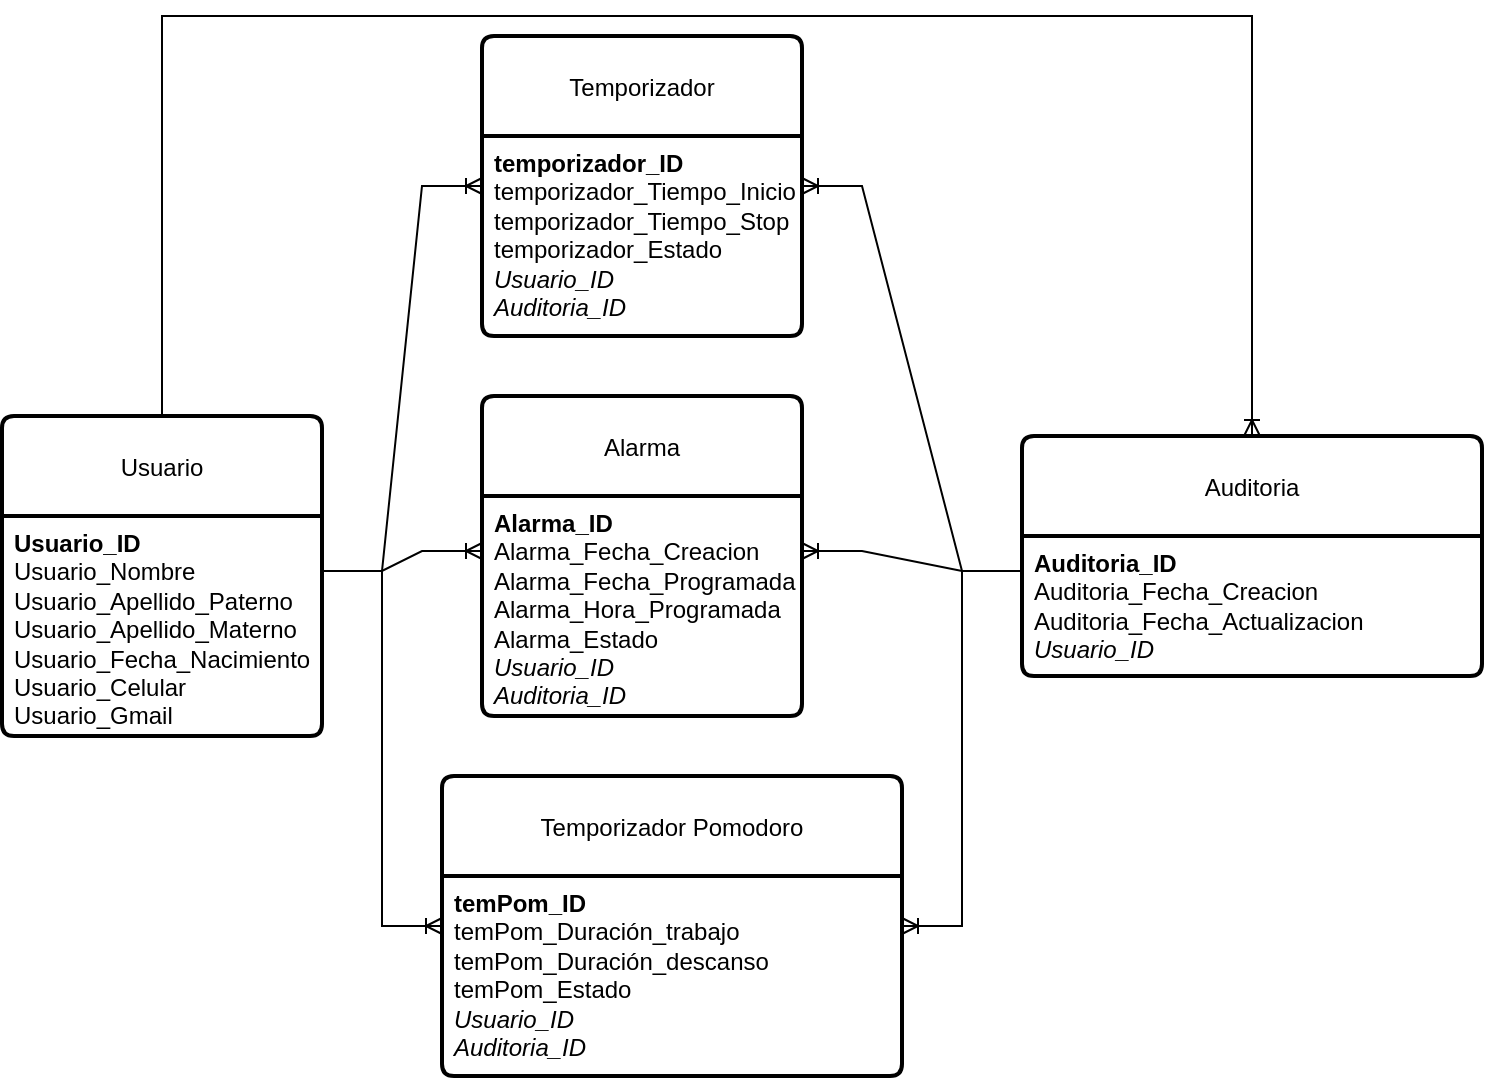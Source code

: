 <mxfile version="24.3.1" type="google">
  <diagram name="Página-1" id="CpFKLri8Z3fInFOazw5h">
    <mxGraphModel grid="1" page="1" gridSize="10" guides="1" tooltips="1" connect="1" arrows="1" fold="1" pageScale="1" pageWidth="827" pageHeight="1169" math="0" shadow="0">
      <root>
        <mxCell id="0" />
        <mxCell id="1" parent="0" />
        <mxCell id="5tU-Mg-0CsLQWl1p9Fwi-1" value="&lt;span id=&quot;docs-internal-guid-e1d2402a-7fff-25b7-3ad7-b1268df02f55&quot;&gt;&lt;span style=&quot;font-size: 9pt; font-family: &amp;quot;Century Gothic&amp;quot;, sans-serif; background-color: transparent; font-variant-numeric: normal; font-variant-east-asian: normal; font-variant-alternates: normal; font-variant-position: normal; vertical-align: baseline; white-space-collapse: preserve;&quot;&gt;Temporizador&lt;/span&gt;&lt;/span&gt;" style="swimlane;childLayout=stackLayout;horizontal=1;startSize=50;horizontalStack=0;rounded=1;fontSize=14;fontStyle=0;strokeWidth=2;resizeParent=0;resizeLast=1;shadow=0;dashed=0;align=center;arcSize=4;whiteSpace=wrap;html=1;" vertex="1" parent="1">
          <mxGeometry x="280" y="130" width="160" height="150" as="geometry" />
        </mxCell>
        <mxCell id="5tU-Mg-0CsLQWl1p9Fwi-2" value="&lt;b&gt;temporizador_ID&lt;/b&gt;&lt;div&gt;temporizador_Tiempo_Inicio&lt;/div&gt;&lt;div&gt;temporizador_Tiempo_Stop&lt;br&gt;temporizador_Estado&lt;br&gt;&lt;/div&gt;&lt;div&gt;&lt;i&gt;Usuario_ID&lt;/i&gt;&lt;br&gt;&lt;/div&gt;&lt;div&gt;&lt;i&gt;Auditoria_ID&lt;br&gt;&lt;/i&gt;&lt;/div&gt;" style="align=left;strokeColor=none;fillColor=none;spacingLeft=4;fontSize=12;verticalAlign=top;resizable=0;rotatable=0;part=1;html=1;" vertex="1" parent="5tU-Mg-0CsLQWl1p9Fwi-1">
          <mxGeometry y="50" width="160" height="100" as="geometry" />
        </mxCell>
        <mxCell id="5tU-Mg-0CsLQWl1p9Fwi-3" value="&lt;span id=&quot;docs-internal-guid-e1d2402a-7fff-25b7-3ad7-b1268df02f55&quot;&gt;&lt;span style=&quot;font-size: 9pt; font-family: &amp;quot;Century Gothic&amp;quot;, sans-serif; background-color: transparent; font-variant-numeric: normal; font-variant-east-asian: normal; font-variant-alternates: normal; font-variant-position: normal; vertical-align: baseline; white-space-collapse: preserve;&quot;&gt;Alarma&lt;/span&gt;&lt;/span&gt;" style="swimlane;childLayout=stackLayout;horizontal=1;startSize=50;horizontalStack=0;rounded=1;fontSize=14;fontStyle=0;strokeWidth=2;resizeParent=0;resizeLast=1;shadow=0;dashed=0;align=center;arcSize=4;whiteSpace=wrap;html=1;" vertex="1" parent="1">
          <mxGeometry x="280" y="310" width="160" height="160" as="geometry" />
        </mxCell>
        <mxCell id="5tU-Mg-0CsLQWl1p9Fwi-4" value="&lt;b&gt;Alarma_ID&lt;/b&gt;&lt;div&gt;Alarma_Fecha_Creacion&lt;/div&gt;&lt;div&gt;Alarma_Fecha_Programada&lt;/div&gt;&lt;div&gt;Alarma_Hora_Programada&lt;/div&gt;&lt;div&gt;Alarma_Estado&lt;/div&gt;&lt;div&gt;&lt;i style=&quot;&quot;&gt;Usuario_ID&lt;br&gt;&lt;/i&gt;&lt;i&gt;Auditoria_ID&lt;/i&gt;&lt;br&gt;&lt;/div&gt;" style="align=left;strokeColor=none;fillColor=none;spacingLeft=4;fontSize=12;verticalAlign=top;resizable=0;rotatable=0;part=1;html=1;" vertex="1" parent="5tU-Mg-0CsLQWl1p9Fwi-3">
          <mxGeometry y="50" width="160" height="110" as="geometry" />
        </mxCell>
        <mxCell id="5tU-Mg-0CsLQWl1p9Fwi-5" value="&lt;span id=&quot;docs-internal-guid-e1d2402a-7fff-25b7-3ad7-b1268df02f55&quot;&gt;&lt;span style=&quot;font-size: 9pt; font-family: &amp;quot;Century Gothic&amp;quot;, sans-serif; background-color: transparent; font-variant-numeric: normal; font-variant-east-asian: normal; font-variant-alternates: normal; font-variant-position: normal; vertical-align: baseline; white-space-collapse: preserve;&quot;&gt;Temporizador Pomodoro&lt;/span&gt;&lt;/span&gt;" style="swimlane;childLayout=stackLayout;horizontal=1;startSize=50;horizontalStack=0;rounded=1;fontSize=14;fontStyle=0;strokeWidth=2;resizeParent=0;resizeLast=1;shadow=0;dashed=0;align=center;arcSize=4;whiteSpace=wrap;html=1;" vertex="1" parent="1">
          <mxGeometry x="260" y="500" width="230" height="150" as="geometry" />
        </mxCell>
        <mxCell id="5tU-Mg-0CsLQWl1p9Fwi-6" value="&lt;b&gt;temPom_ID&lt;/b&gt;&lt;br&gt;temPom_Duración_trabajo&lt;br&gt;temPom_Duración_descanso&lt;div&gt;temPom_Estado&lt;br&gt;&lt;i&gt;Usuario_ID&lt;/i&gt;&lt;br&gt;&lt;/div&gt;&lt;div&gt;&lt;i&gt;Auditoria_ID&lt;br&gt;&lt;/i&gt;&lt;/div&gt;" style="align=left;strokeColor=none;fillColor=none;spacingLeft=4;fontSize=12;verticalAlign=top;resizable=0;rotatable=0;part=1;html=1;" vertex="1" parent="5tU-Mg-0CsLQWl1p9Fwi-5">
          <mxGeometry y="50" width="230" height="100" as="geometry" />
        </mxCell>
        <mxCell id="5tU-Mg-0CsLQWl1p9Fwi-7" value="&lt;span id=&quot;docs-internal-guid-45b9b341-7fff-9e76-55fe-a9ef9bc05054&quot;&gt;&lt;span style=&quot;font-size: 9pt; font-family: &amp;quot;Century Gothic&amp;quot;, sans-serif; background-color: transparent; font-variant-numeric: normal; font-variant-east-asian: normal; font-variant-alternates: normal; font-variant-position: normal; vertical-align: baseline; white-space-collapse: preserve;&quot;&gt;Usuario&lt;/span&gt;&lt;/span&gt;" style="swimlane;childLayout=stackLayout;horizontal=1;startSize=50;horizontalStack=0;rounded=1;fontSize=14;fontStyle=0;strokeWidth=2;resizeParent=0;resizeLast=1;shadow=0;dashed=0;align=center;arcSize=4;whiteSpace=wrap;html=1;" vertex="1" parent="1">
          <mxGeometry x="40" y="320" width="160" height="160" as="geometry" />
        </mxCell>
        <mxCell id="5tU-Mg-0CsLQWl1p9Fwi-8" value="&lt;b&gt;Usuario_ID&lt;/b&gt;&lt;div&gt;&lt;div&gt;Usuario_Nombre&lt;/div&gt;&lt;/div&gt;&lt;div&gt;&lt;span style=&quot;background-color: initial;&quot;&gt;Usuario_&lt;/span&gt;Apellido_Paterno&lt;/div&gt;&lt;div&gt;&lt;span style=&quot;background-color: initial;&quot;&gt;Usuario_&lt;/span&gt;Apellido_Materno&lt;/div&gt;&lt;div&gt;&lt;span style=&quot;background-color: initial;&quot;&gt;Usuario_&lt;/span&gt;Fecha_Nacimiento&lt;/div&gt;&lt;div&gt;&lt;span style=&quot;background-color: initial;&quot;&gt;Usuario_&lt;/span&gt;Celular&lt;/div&gt;&lt;div&gt;&lt;span style=&quot;background-color: initial;&quot;&gt;Usuario_&lt;/span&gt;Gmail&lt;/div&gt;" style="align=left;strokeColor=none;fillColor=none;spacingLeft=4;fontSize=12;verticalAlign=top;resizable=0;rotatable=0;part=1;html=1;" vertex="1" parent="5tU-Mg-0CsLQWl1p9Fwi-7">
          <mxGeometry y="50" width="160" height="110" as="geometry" />
        </mxCell>
        <mxCell id="5tU-Mg-0CsLQWl1p9Fwi-9" value="&lt;span id=&quot;docs-internal-guid-45b9b341-7fff-9e76-55fe-a9ef9bc05054&quot;&gt;&lt;span style=&quot;font-size: 9pt; font-family: &amp;quot;Century Gothic&amp;quot;, sans-serif; background-color: transparent; font-variant-numeric: normal; font-variant-east-asian: normal; font-variant-alternates: normal; font-variant-position: normal; vertical-align: baseline; white-space-collapse: preserve;&quot;&gt;Auditoria&lt;/span&gt;&lt;/span&gt;" style="swimlane;childLayout=stackLayout;horizontal=1;startSize=50;horizontalStack=0;rounded=1;fontSize=14;fontStyle=0;strokeWidth=2;resizeParent=0;resizeLast=1;shadow=0;dashed=0;align=center;arcSize=4;whiteSpace=wrap;html=1;" vertex="1" parent="1">
          <mxGeometry x="550" y="330" width="230" height="120" as="geometry" />
        </mxCell>
        <mxCell id="5tU-Mg-0CsLQWl1p9Fwi-10" value="&lt;b&gt;Auditoria_ID&lt;br&gt;&lt;/b&gt;&lt;div&gt;&lt;span style=&quot;background-color: initial;&quot;&gt;Auditoria_&lt;/span&gt;Fecha_Creacion&lt;/div&gt;&lt;div&gt;&lt;span style=&quot;background-color: initial;&quot;&gt;Auditoria_&lt;/span&gt;Fecha_Actualizacion&lt;/div&gt;&lt;div&gt;&lt;i&gt;Usuario_ID&lt;/i&gt;&lt;br&gt;&lt;/div&gt;" style="align=left;strokeColor=none;fillColor=none;spacingLeft=4;fontSize=12;verticalAlign=top;resizable=0;rotatable=0;part=1;html=1;" vertex="1" parent="5tU-Mg-0CsLQWl1p9Fwi-9">
          <mxGeometry y="50" width="230" height="70" as="geometry" />
        </mxCell>
        <mxCell id="5tU-Mg-0CsLQWl1p9Fwi-27" value="" style="edgeStyle=entityRelationEdgeStyle;fontSize=12;html=1;endArrow=ERoneToMany;rounded=0;exitX=1;exitY=0.25;exitDx=0;exitDy=0;entryX=0;entryY=0.25;entryDx=0;entryDy=0;" edge="1" parent="1" source="5tU-Mg-0CsLQWl1p9Fwi-8" target="5tU-Mg-0CsLQWl1p9Fwi-2">
          <mxGeometry width="100" height="100" relative="1" as="geometry">
            <mxPoint x="250" y="420" as="sourcePoint" />
            <mxPoint x="350" y="320" as="targetPoint" />
          </mxGeometry>
        </mxCell>
        <mxCell id="5tU-Mg-0CsLQWl1p9Fwi-29" value="" style="edgeStyle=entityRelationEdgeStyle;fontSize=12;html=1;endArrow=ERoneToMany;rounded=0;exitX=1;exitY=0.25;exitDx=0;exitDy=0;entryX=0;entryY=0.25;entryDx=0;entryDy=0;" edge="1" parent="1" source="5tU-Mg-0CsLQWl1p9Fwi-8" target="5tU-Mg-0CsLQWl1p9Fwi-6">
          <mxGeometry width="100" height="100" relative="1" as="geometry">
            <mxPoint x="110" y="230" as="sourcePoint" />
            <mxPoint x="200" y="130" as="targetPoint" />
          </mxGeometry>
        </mxCell>
        <mxCell id="5tU-Mg-0CsLQWl1p9Fwi-30" value="" style="edgeStyle=entityRelationEdgeStyle;fontSize=12;html=1;endArrow=ERoneToMany;rounded=0;entryX=0;entryY=0.25;entryDx=0;entryDy=0;exitX=1;exitY=0.25;exitDx=0;exitDy=0;" edge="1" parent="1" source="5tU-Mg-0CsLQWl1p9Fwi-8" target="5tU-Mg-0CsLQWl1p9Fwi-4">
          <mxGeometry width="100" height="100" relative="1" as="geometry">
            <mxPoint x="110" y="240" as="sourcePoint" />
            <mxPoint x="210" y="140" as="targetPoint" />
          </mxGeometry>
        </mxCell>
        <mxCell id="5tU-Mg-0CsLQWl1p9Fwi-31" value="" style="edgeStyle=entityRelationEdgeStyle;fontSize=12;html=1;endArrow=ERoneToMany;rounded=0;exitX=0;exitY=0.25;exitDx=0;exitDy=0;entryX=1;entryY=0.25;entryDx=0;entryDy=0;" edge="1" parent="1" source="5tU-Mg-0CsLQWl1p9Fwi-10" target="5tU-Mg-0CsLQWl1p9Fwi-2">
          <mxGeometry width="100" height="100" relative="1" as="geometry">
            <mxPoint x="530" y="260" as="sourcePoint" />
            <mxPoint x="630" y="160" as="targetPoint" />
          </mxGeometry>
        </mxCell>
        <mxCell id="5tU-Mg-0CsLQWl1p9Fwi-32" value="" style="edgeStyle=entityRelationEdgeStyle;fontSize=12;html=1;endArrow=ERoneToMany;rounded=0;exitX=0;exitY=0.25;exitDx=0;exitDy=0;entryX=1;entryY=0.25;entryDx=0;entryDy=0;" edge="1" parent="1" source="5tU-Mg-0CsLQWl1p9Fwi-10" target="5tU-Mg-0CsLQWl1p9Fwi-6">
          <mxGeometry width="100" height="100" relative="1" as="geometry">
            <mxPoint x="580" y="238" as="sourcePoint" />
            <mxPoint x="580" y="547.5" as="targetPoint" />
          </mxGeometry>
        </mxCell>
        <mxCell id="5tU-Mg-0CsLQWl1p9Fwi-33" value="" style="edgeStyle=entityRelationEdgeStyle;fontSize=12;html=1;endArrow=ERoneToMany;rounded=0;exitX=0;exitY=0.25;exitDx=0;exitDy=0;entryX=1;entryY=0.25;entryDx=0;entryDy=0;" edge="1" parent="1" source="5tU-Mg-0CsLQWl1p9Fwi-10" target="5tU-Mg-0CsLQWl1p9Fwi-4">
          <mxGeometry width="100" height="100" relative="1" as="geometry">
            <mxPoint x="590" y="248" as="sourcePoint" />
            <mxPoint x="740" y="547.5" as="targetPoint" />
          </mxGeometry>
        </mxCell>
        <mxCell id="PfxFYKxQMQEe7ZatudyH-1" value="" style="edgeStyle=orthogonalEdgeStyle;fontSize=12;html=1;endArrow=ERoneToMany;rounded=0;exitX=0.5;exitY=0;exitDx=0;exitDy=0;entryX=0.5;entryY=0;entryDx=0;entryDy=0;" edge="1" parent="1" source="5tU-Mg-0CsLQWl1p9Fwi-7" target="5tU-Mg-0CsLQWl1p9Fwi-9">
          <mxGeometry width="100" height="100" relative="1" as="geometry">
            <mxPoint x="141" y="310" as="sourcePoint" />
            <mxPoint x="686" y="320" as="targetPoint" />
            <Array as="points">
              <mxPoint x="120" y="120" />
              <mxPoint x="665" y="120" />
            </Array>
          </mxGeometry>
        </mxCell>
      </root>
    </mxGraphModel>
  </diagram>
</mxfile>
